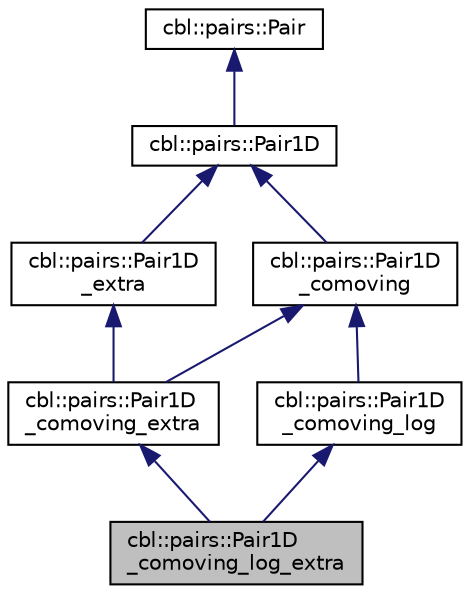 digraph "cbl::pairs::Pair1D_comoving_log_extra"
{
  edge [fontname="Helvetica",fontsize="10",labelfontname="Helvetica",labelfontsize="10"];
  node [fontname="Helvetica",fontsize="10",shape=record];
  Node0 [label="cbl::pairs::Pair1D\l_comoving_log_extra",height=0.2,width=0.4,color="black", fillcolor="grey75", style="filled", fontcolor="black"];
  Node1 -> Node0 [dir="back",color="midnightblue",fontsize="10",style="solid",fontname="Helvetica"];
  Node1 [label="cbl::pairs::Pair1D\l_comoving_extra",height=0.2,width=0.4,color="black", fillcolor="white", style="filled",URL="$da/d12/classcbl_1_1pairs_1_1Pair1D__comoving__extra.html",tooltip="The class Pair1D_comoving_extra. "];
  Node2 -> Node1 [dir="back",color="midnightblue",fontsize="10",style="solid",fontname="Helvetica"];
  Node2 [label="cbl::pairs::Pair1D\l_extra",height=0.2,width=0.4,color="black", fillcolor="white", style="filled",URL="$dc/d0b/classcbl_1_1pairs_1_1Pair1D__extra.html",tooltip="The class Pair1D_extra. "];
  Node3 -> Node2 [dir="back",color="midnightblue",fontsize="10",style="solid",fontname="Helvetica"];
  Node3 [label="cbl::pairs::Pair1D",height=0.2,width=0.4,color="black", fillcolor="white", style="filled",URL="$d0/d47/classcbl_1_1pairs_1_1Pair1D.html",tooltip="The class Pair1D. "];
  Node4 -> Node3 [dir="back",color="midnightblue",fontsize="10",style="solid",fontname="Helvetica"];
  Node4 [label="cbl::pairs::Pair",height=0.2,width=0.4,color="black", fillcolor="white", style="filled",URL="$d2/db5/classcbl_1_1pairs_1_1Pair.html",tooltip="The class Pair. "];
  Node5 -> Node1 [dir="back",color="midnightblue",fontsize="10",style="solid",fontname="Helvetica"];
  Node5 [label="cbl::pairs::Pair1D\l_comoving",height=0.2,width=0.4,color="black", fillcolor="white", style="filled",URL="$d1/d7c/classcbl_1_1pairs_1_1Pair1D__comoving.html",tooltip="The class Pair1D_comoving. "];
  Node3 -> Node5 [dir="back",color="midnightblue",fontsize="10",style="solid",fontname="Helvetica"];
  Node6 -> Node0 [dir="back",color="midnightblue",fontsize="10",style="solid",fontname="Helvetica"];
  Node6 [label="cbl::pairs::Pair1D\l_comoving_log",height=0.2,width=0.4,color="black", fillcolor="white", style="filled",URL="$d1/d29/classcbl_1_1pairs_1_1Pair1D__comoving__log.html",tooltip="The class Pair1D_comoving_log. "];
  Node5 -> Node6 [dir="back",color="midnightblue",fontsize="10",style="solid",fontname="Helvetica"];
}
